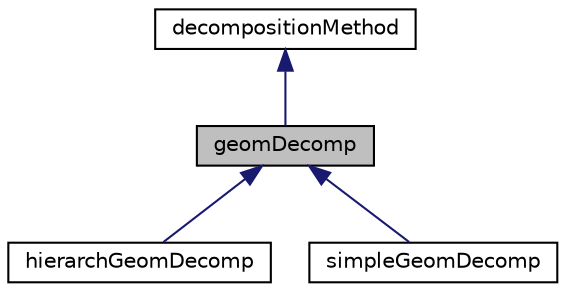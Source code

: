 digraph "geomDecomp"
{
  bgcolor="transparent";
  edge [fontname="Helvetica",fontsize="10",labelfontname="Helvetica",labelfontsize="10"];
  node [fontname="Helvetica",fontsize="10",shape=record];
  Node0 [label="geomDecomp",height=0.2,width=0.4,color="black", fillcolor="grey75", style="filled", fontcolor="black"];
  Node1 -> Node0 [dir="back",color="midnightblue",fontsize="10",style="solid",fontname="Helvetica"];
  Node1 [label="decompositionMethod",height=0.2,width=0.4,color="black",URL="$a29949.html",tooltip="Abstract base class for decomposition. "];
  Node0 -> Node2 [dir="back",color="midnightblue",fontsize="10",style="solid",fontname="Helvetica"];
  Node2 [label="hierarchGeomDecomp",height=0.2,width=0.4,color="black",URL="$a29957.html",tooltip="Does hierarchical decomposition of points. Works by first sorting the points in x direction into equa..."];
  Node0 -> Node3 [dir="back",color="midnightblue",fontsize="10",style="solid",fontname="Helvetica"];
  Node3 [label="simpleGeomDecomp",height=0.2,width=0.4,color="black",URL="$a29973.html"];
}
